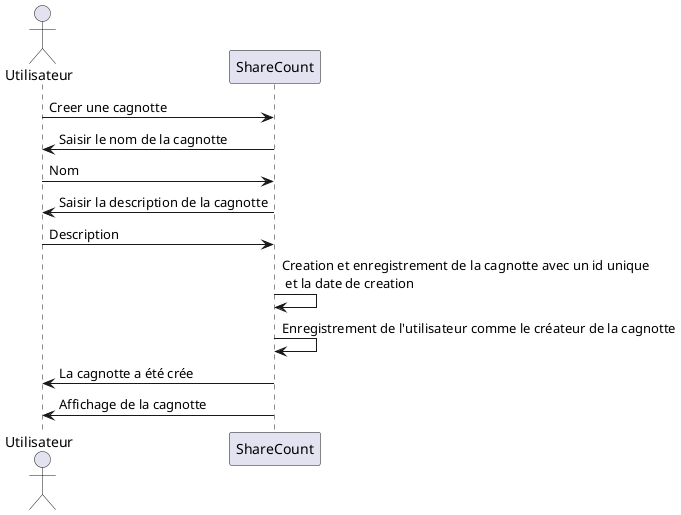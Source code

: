 @startuml  Creer une cagnotte

actor Utilisateur as user
participant ShareCount as sc

user 	-> sc 		: Creer une cagnotte
user 	<- sc 		: Saisir le nom de la cagnotte
user 	-> sc 		: Nom
user 	<- sc 		: Saisir la description de la cagnotte
user 	-> sc 		: Description

sc 		-> sc 		: Creation et enregistrement de la cagnotte avec un id unique \n et la date de creation
sc 		-> sc 		: Enregistrement de l'utilisateur comme le créateur de la cagnotte
user 	<- sc 		: La cagnotte a été crée
user 	<- sc 		: Affichage de la cagnotte

@enduml